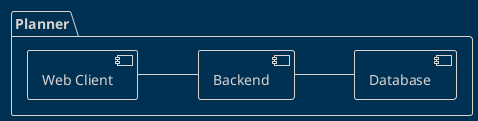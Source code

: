 @startuml Component Diagram
!theme blueprint
left to right direction

package Planner {
    [Web Client] as wc
    [Backend] as b
    [Database] as db
}

wc -- b
b -- db

@enduml
